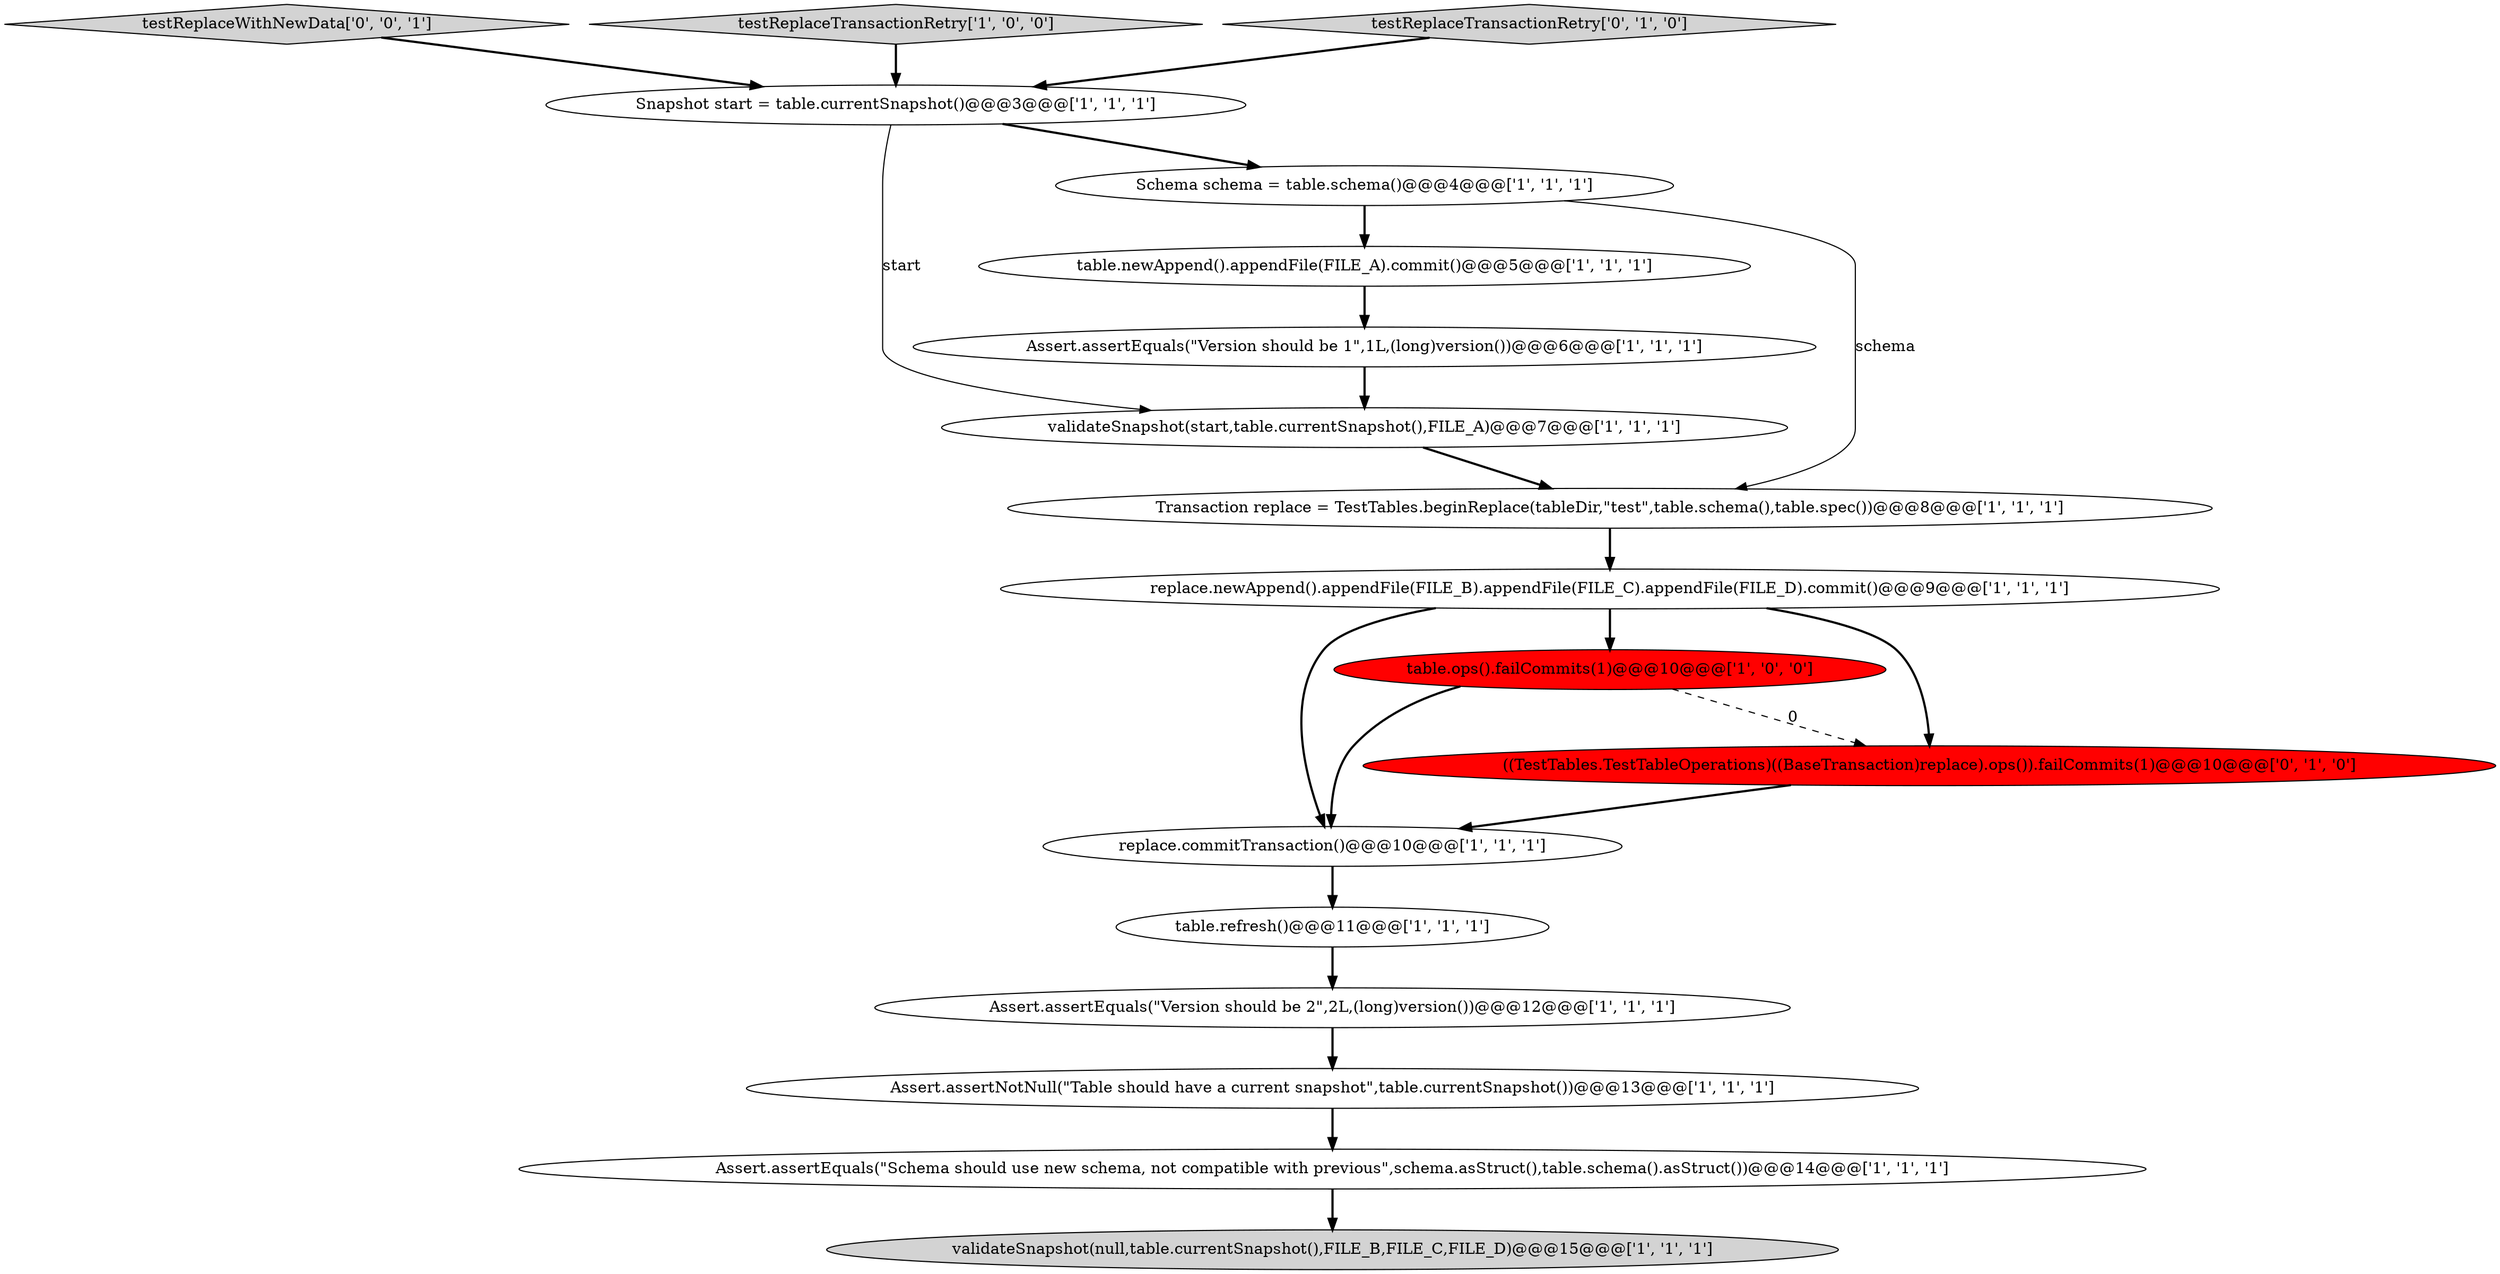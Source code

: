 digraph {
0 [style = filled, label = "table.refresh()@@@11@@@['1', '1', '1']", fillcolor = white, shape = ellipse image = "AAA0AAABBB1BBB"];
3 [style = filled, label = "table.newAppend().appendFile(FILE_A).commit()@@@5@@@['1', '1', '1']", fillcolor = white, shape = ellipse image = "AAA0AAABBB1BBB"];
10 [style = filled, label = "replace.newAppend().appendFile(FILE_B).appendFile(FILE_C).appendFile(FILE_D).commit()@@@9@@@['1', '1', '1']", fillcolor = white, shape = ellipse image = "AAA0AAABBB1BBB"];
11 [style = filled, label = "table.ops().failCommits(1)@@@10@@@['1', '0', '0']", fillcolor = red, shape = ellipse image = "AAA1AAABBB1BBB"];
5 [style = filled, label = "Assert.assertEquals(\"Version should be 2\",2L,(long)version())@@@12@@@['1', '1', '1']", fillcolor = white, shape = ellipse image = "AAA0AAABBB1BBB"];
7 [style = filled, label = "replace.commitTransaction()@@@10@@@['1', '1', '1']", fillcolor = white, shape = ellipse image = "AAA0AAABBB1BBB"];
13 [style = filled, label = "Assert.assertNotNull(\"Table should have a current snapshot\",table.currentSnapshot())@@@13@@@['1', '1', '1']", fillcolor = white, shape = ellipse image = "AAA0AAABBB1BBB"];
14 [style = filled, label = "Transaction replace = TestTables.beginReplace(tableDir,\"test\",table.schema(),table.spec())@@@8@@@['1', '1', '1']", fillcolor = white, shape = ellipse image = "AAA0AAABBB1BBB"];
17 [style = filled, label = "testReplaceWithNewData['0', '0', '1']", fillcolor = lightgray, shape = diamond image = "AAA0AAABBB3BBB"];
9 [style = filled, label = "validateSnapshot(start,table.currentSnapshot(),FILE_A)@@@7@@@['1', '1', '1']", fillcolor = white, shape = ellipse image = "AAA0AAABBB1BBB"];
12 [style = filled, label = "testReplaceTransactionRetry['1', '0', '0']", fillcolor = lightgray, shape = diamond image = "AAA0AAABBB1BBB"];
16 [style = filled, label = "testReplaceTransactionRetry['0', '1', '0']", fillcolor = lightgray, shape = diamond image = "AAA0AAABBB2BBB"];
1 [style = filled, label = "Schema schema = table.schema()@@@4@@@['1', '1', '1']", fillcolor = white, shape = ellipse image = "AAA0AAABBB1BBB"];
6 [style = filled, label = "Snapshot start = table.currentSnapshot()@@@3@@@['1', '1', '1']", fillcolor = white, shape = ellipse image = "AAA0AAABBB1BBB"];
2 [style = filled, label = "Assert.assertEquals(\"Schema should use new schema, not compatible with previous\",schema.asStruct(),table.schema().asStruct())@@@14@@@['1', '1', '1']", fillcolor = white, shape = ellipse image = "AAA0AAABBB1BBB"];
8 [style = filled, label = "validateSnapshot(null,table.currentSnapshot(),FILE_B,FILE_C,FILE_D)@@@15@@@['1', '1', '1']", fillcolor = lightgray, shape = ellipse image = "AAA0AAABBB1BBB"];
4 [style = filled, label = "Assert.assertEquals(\"Version should be 1\",1L,(long)version())@@@6@@@['1', '1', '1']", fillcolor = white, shape = ellipse image = "AAA0AAABBB1BBB"];
15 [style = filled, label = "((TestTables.TestTableOperations)((BaseTransaction)replace).ops()).failCommits(1)@@@10@@@['0', '1', '0']", fillcolor = red, shape = ellipse image = "AAA1AAABBB2BBB"];
4->9 [style = bold, label=""];
10->15 [style = bold, label=""];
15->7 [style = bold, label=""];
17->6 [style = bold, label=""];
11->15 [style = dashed, label="0"];
16->6 [style = bold, label=""];
1->3 [style = bold, label=""];
14->10 [style = bold, label=""];
7->0 [style = bold, label=""];
12->6 [style = bold, label=""];
3->4 [style = bold, label=""];
10->7 [style = bold, label=""];
1->14 [style = solid, label="schema"];
6->1 [style = bold, label=""];
5->13 [style = bold, label=""];
0->5 [style = bold, label=""];
9->14 [style = bold, label=""];
11->7 [style = bold, label=""];
2->8 [style = bold, label=""];
6->9 [style = solid, label="start"];
13->2 [style = bold, label=""];
10->11 [style = bold, label=""];
}

